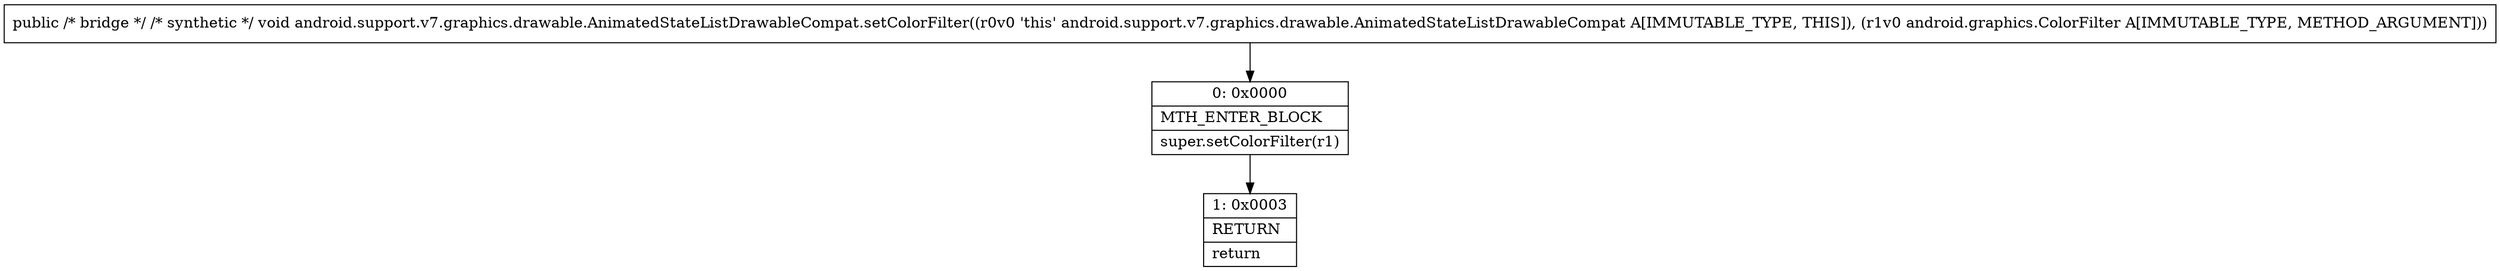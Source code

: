 digraph "CFG forandroid.support.v7.graphics.drawable.AnimatedStateListDrawableCompat.setColorFilter(Landroid\/graphics\/ColorFilter;)V" {
Node_0 [shape=record,label="{0\:\ 0x0000|MTH_ENTER_BLOCK\l|super.setColorFilter(r1)\l}"];
Node_1 [shape=record,label="{1\:\ 0x0003|RETURN\l|return\l}"];
MethodNode[shape=record,label="{public \/* bridge *\/ \/* synthetic *\/ void android.support.v7.graphics.drawable.AnimatedStateListDrawableCompat.setColorFilter((r0v0 'this' android.support.v7.graphics.drawable.AnimatedStateListDrawableCompat A[IMMUTABLE_TYPE, THIS]), (r1v0 android.graphics.ColorFilter A[IMMUTABLE_TYPE, METHOD_ARGUMENT])) }"];
MethodNode -> Node_0;
Node_0 -> Node_1;
}

